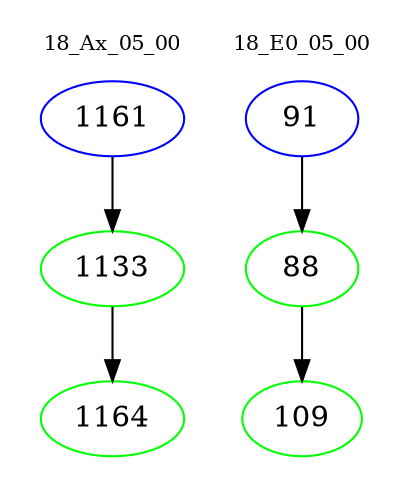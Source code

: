 digraph{
subgraph cluster_0 {
color = white
label = "18_Ax_05_00";
fontsize=10;
T0_1161 [label="1161", color="blue"]
T0_1161 -> T0_1133 [color="black"]
T0_1133 [label="1133", color="green"]
T0_1133 -> T0_1164 [color="black"]
T0_1164 [label="1164", color="green"]
}
subgraph cluster_1 {
color = white
label = "18_E0_05_00";
fontsize=10;
T1_91 [label="91", color="blue"]
T1_91 -> T1_88 [color="black"]
T1_88 [label="88", color="green"]
T1_88 -> T1_109 [color="black"]
T1_109 [label="109", color="green"]
}
}
